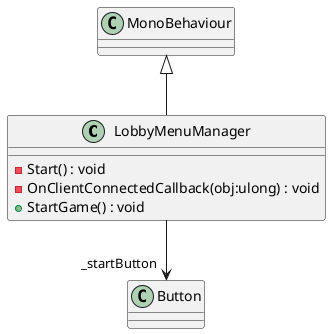 @startuml
class LobbyMenuManager {
    - Start() : void
    - OnClientConnectedCallback(obj:ulong) : void
    + StartGame() : void
}
MonoBehaviour <|-- LobbyMenuManager
LobbyMenuManager --> "_startButton" Button
@enduml

